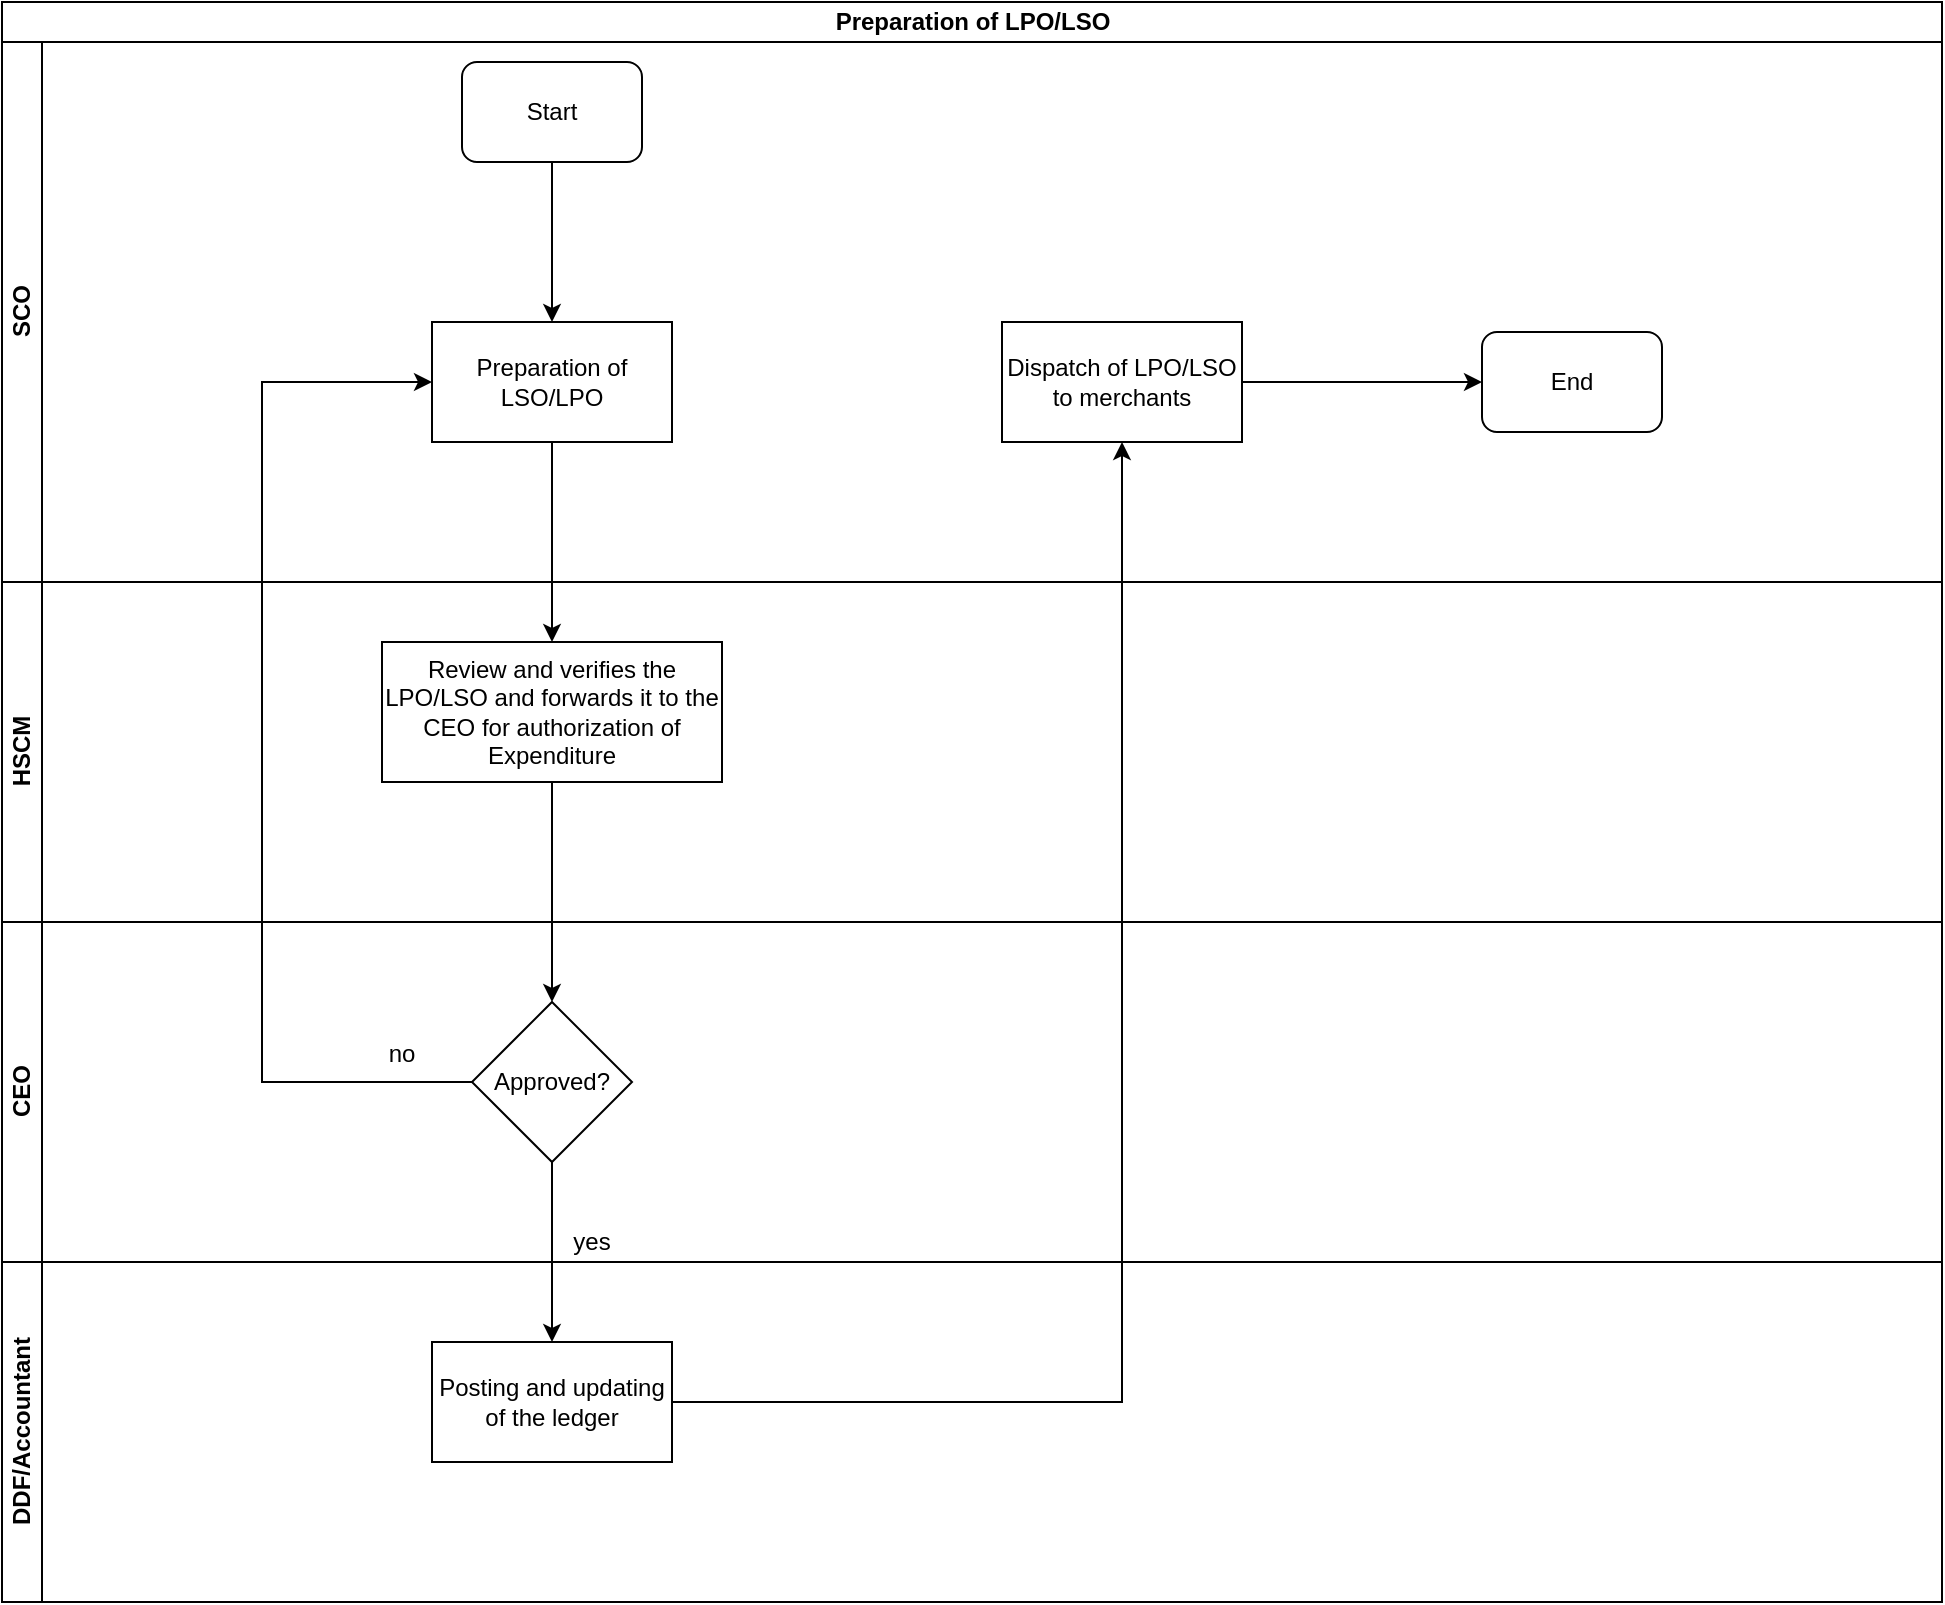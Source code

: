 <mxfile version="14.0.0" type="github">
  <diagram id="hlPL0Bq8MXGjqF8pz6ak" name="Page-1">
    <mxGraphModel dx="1038" dy="547" grid="1" gridSize="10" guides="1" tooltips="1" connect="1" arrows="1" fold="1" page="1" pageScale="1" pageWidth="1169" pageHeight="827" math="0" shadow="0">
      <root>
        <mxCell id="0" />
        <mxCell id="1" parent="0" />
        <mxCell id="4R2nqGt3JkrkRLi6oZFs-1" value="Preparation of LPO/LSO" style="swimlane;html=1;childLayout=stackLayout;resizeParent=1;resizeParentMax=0;horizontal=1;startSize=20;horizontalStack=0;" vertex="1" parent="1">
          <mxGeometry x="10" y="10" width="970" height="800" as="geometry" />
        </mxCell>
        <mxCell id="4R2nqGt3JkrkRLi6oZFs-2" value="SCO" style="swimlane;html=1;startSize=20;horizontal=0;" vertex="1" parent="4R2nqGt3JkrkRLi6oZFs-1">
          <mxGeometry y="20" width="970" height="270" as="geometry" />
        </mxCell>
        <mxCell id="4R2nqGt3JkrkRLi6oZFs-6" value="Start" style="rounded=1;whiteSpace=wrap;html=1;" vertex="1" parent="4R2nqGt3JkrkRLi6oZFs-2">
          <mxGeometry x="230" y="10" width="90" height="50" as="geometry" />
        </mxCell>
        <mxCell id="4R2nqGt3JkrkRLi6oZFs-9" value="Preparation of LSO/LPO" style="rounded=0;whiteSpace=wrap;html=1;" vertex="1" parent="4R2nqGt3JkrkRLi6oZFs-2">
          <mxGeometry x="215" y="140" width="120" height="60" as="geometry" />
        </mxCell>
        <mxCell id="4R2nqGt3JkrkRLi6oZFs-8" value="" style="edgeStyle=orthogonalEdgeStyle;rounded=0;orthogonalLoop=1;jettySize=auto;html=1;entryX=0.5;entryY=0;entryDx=0;entryDy=0;" edge="1" parent="4R2nqGt3JkrkRLi6oZFs-2" source="4R2nqGt3JkrkRLi6oZFs-6" target="4R2nqGt3JkrkRLi6oZFs-9">
          <mxGeometry relative="1" as="geometry">
            <mxPoint x="275" y="140" as="targetPoint" />
          </mxGeometry>
        </mxCell>
        <mxCell id="4R2nqGt3JkrkRLi6oZFs-22" value="Dispatch of LPO/LSO to merchants" style="whiteSpace=wrap;html=1;rounded=0;" vertex="1" parent="4R2nqGt3JkrkRLi6oZFs-2">
          <mxGeometry x="500" y="140" width="120" height="60" as="geometry" />
        </mxCell>
        <mxCell id="4R2nqGt3JkrkRLi6oZFs-26" value="End" style="rounded=1;whiteSpace=wrap;html=1;" vertex="1" parent="4R2nqGt3JkrkRLi6oZFs-2">
          <mxGeometry x="740" y="145" width="90" height="50" as="geometry" />
        </mxCell>
        <mxCell id="4R2nqGt3JkrkRLi6oZFs-25" value="" style="edgeStyle=orthogonalEdgeStyle;rounded=0;orthogonalLoop=1;jettySize=auto;html=1;" edge="1" parent="4R2nqGt3JkrkRLi6oZFs-2" source="4R2nqGt3JkrkRLi6oZFs-22" target="4R2nqGt3JkrkRLi6oZFs-26">
          <mxGeometry relative="1" as="geometry">
            <mxPoint x="700" y="170" as="targetPoint" />
          </mxGeometry>
        </mxCell>
        <mxCell id="4R2nqGt3JkrkRLi6oZFs-3" value="HSCM" style="swimlane;html=1;startSize=20;horizontal=0;" vertex="1" parent="4R2nqGt3JkrkRLi6oZFs-1">
          <mxGeometry y="290" width="970" height="170" as="geometry" />
        </mxCell>
        <mxCell id="4R2nqGt3JkrkRLi6oZFs-10" value="Review and verifies the LPO/LSO and forwards it to the CEO for authorization of Expenditure" style="whiteSpace=wrap;html=1;rounded=0;" vertex="1" parent="4R2nqGt3JkrkRLi6oZFs-3">
          <mxGeometry x="190" y="30" width="170" height="70" as="geometry" />
        </mxCell>
        <mxCell id="4R2nqGt3JkrkRLi6oZFs-4" value="CEO" style="swimlane;html=1;startSize=20;horizontal=0;" vertex="1" parent="4R2nqGt3JkrkRLi6oZFs-1">
          <mxGeometry y="460" width="970" height="170" as="geometry" />
        </mxCell>
        <mxCell id="4R2nqGt3JkrkRLi6oZFs-12" value="Approved?" style="rhombus;whiteSpace=wrap;html=1;rounded=0;" vertex="1" parent="4R2nqGt3JkrkRLi6oZFs-4">
          <mxGeometry x="235" y="40" width="80" height="80" as="geometry" />
        </mxCell>
        <mxCell id="4R2nqGt3JkrkRLi6oZFs-18" value="yes" style="text;html=1;strokeColor=none;fillColor=none;align=center;verticalAlign=middle;whiteSpace=wrap;rounded=0;" vertex="1" parent="4R2nqGt3JkrkRLi6oZFs-4">
          <mxGeometry x="275" y="150" width="40" height="20" as="geometry" />
        </mxCell>
        <mxCell id="4R2nqGt3JkrkRLi6oZFs-11" value="" style="edgeStyle=orthogonalEdgeStyle;rounded=0;orthogonalLoop=1;jettySize=auto;html=1;" edge="1" parent="4R2nqGt3JkrkRLi6oZFs-1" source="4R2nqGt3JkrkRLi6oZFs-9" target="4R2nqGt3JkrkRLi6oZFs-10">
          <mxGeometry relative="1" as="geometry" />
        </mxCell>
        <mxCell id="4R2nqGt3JkrkRLi6oZFs-13" value="" style="edgeStyle=orthogonalEdgeStyle;rounded=0;orthogonalLoop=1;jettySize=auto;html=1;" edge="1" parent="4R2nqGt3JkrkRLi6oZFs-1" source="4R2nqGt3JkrkRLi6oZFs-10" target="4R2nqGt3JkrkRLi6oZFs-12">
          <mxGeometry relative="1" as="geometry" />
        </mxCell>
        <mxCell id="4R2nqGt3JkrkRLi6oZFs-14" value="DDF/Accountant" style="swimlane;html=1;startSize=20;horizontal=0;" vertex="1" parent="4R2nqGt3JkrkRLi6oZFs-1">
          <mxGeometry y="630" width="970" height="170" as="geometry" />
        </mxCell>
        <mxCell id="4R2nqGt3JkrkRLi6oZFs-16" value="Posting and updating of the ledger" style="whiteSpace=wrap;html=1;rounded=0;" vertex="1" parent="4R2nqGt3JkrkRLi6oZFs-14">
          <mxGeometry x="215" y="40" width="120" height="60" as="geometry" />
        </mxCell>
        <mxCell id="4R2nqGt3JkrkRLi6oZFs-17" value="" style="edgeStyle=orthogonalEdgeStyle;rounded=0;orthogonalLoop=1;jettySize=auto;html=1;" edge="1" parent="4R2nqGt3JkrkRLi6oZFs-1" source="4R2nqGt3JkrkRLi6oZFs-12" target="4R2nqGt3JkrkRLi6oZFs-16">
          <mxGeometry relative="1" as="geometry" />
        </mxCell>
        <mxCell id="4R2nqGt3JkrkRLi6oZFs-20" value="" style="edgeStyle=orthogonalEdgeStyle;rounded=0;orthogonalLoop=1;jettySize=auto;html=1;entryX=0;entryY=0.5;entryDx=0;entryDy=0;" edge="1" parent="4R2nqGt3JkrkRLi6oZFs-1" source="4R2nqGt3JkrkRLi6oZFs-12" target="4R2nqGt3JkrkRLi6oZFs-9">
          <mxGeometry relative="1" as="geometry">
            <mxPoint x="175" y="540" as="targetPoint" />
            <Array as="points">
              <mxPoint x="130" y="540" />
              <mxPoint x="130" y="190" />
            </Array>
          </mxGeometry>
        </mxCell>
        <mxCell id="4R2nqGt3JkrkRLi6oZFs-23" value="" style="edgeStyle=orthogonalEdgeStyle;rounded=0;orthogonalLoop=1;jettySize=auto;html=1;" edge="1" parent="4R2nqGt3JkrkRLi6oZFs-1" source="4R2nqGt3JkrkRLi6oZFs-16" target="4R2nqGt3JkrkRLi6oZFs-22">
          <mxGeometry relative="1" as="geometry" />
        </mxCell>
        <mxCell id="4R2nqGt3JkrkRLi6oZFs-21" value="no" style="text;html=1;strokeColor=none;fillColor=none;align=center;verticalAlign=middle;whiteSpace=wrap;rounded=0;" vertex="1" parent="1">
          <mxGeometry x="190" y="526" width="40" height="20" as="geometry" />
        </mxCell>
      </root>
    </mxGraphModel>
  </diagram>
</mxfile>
